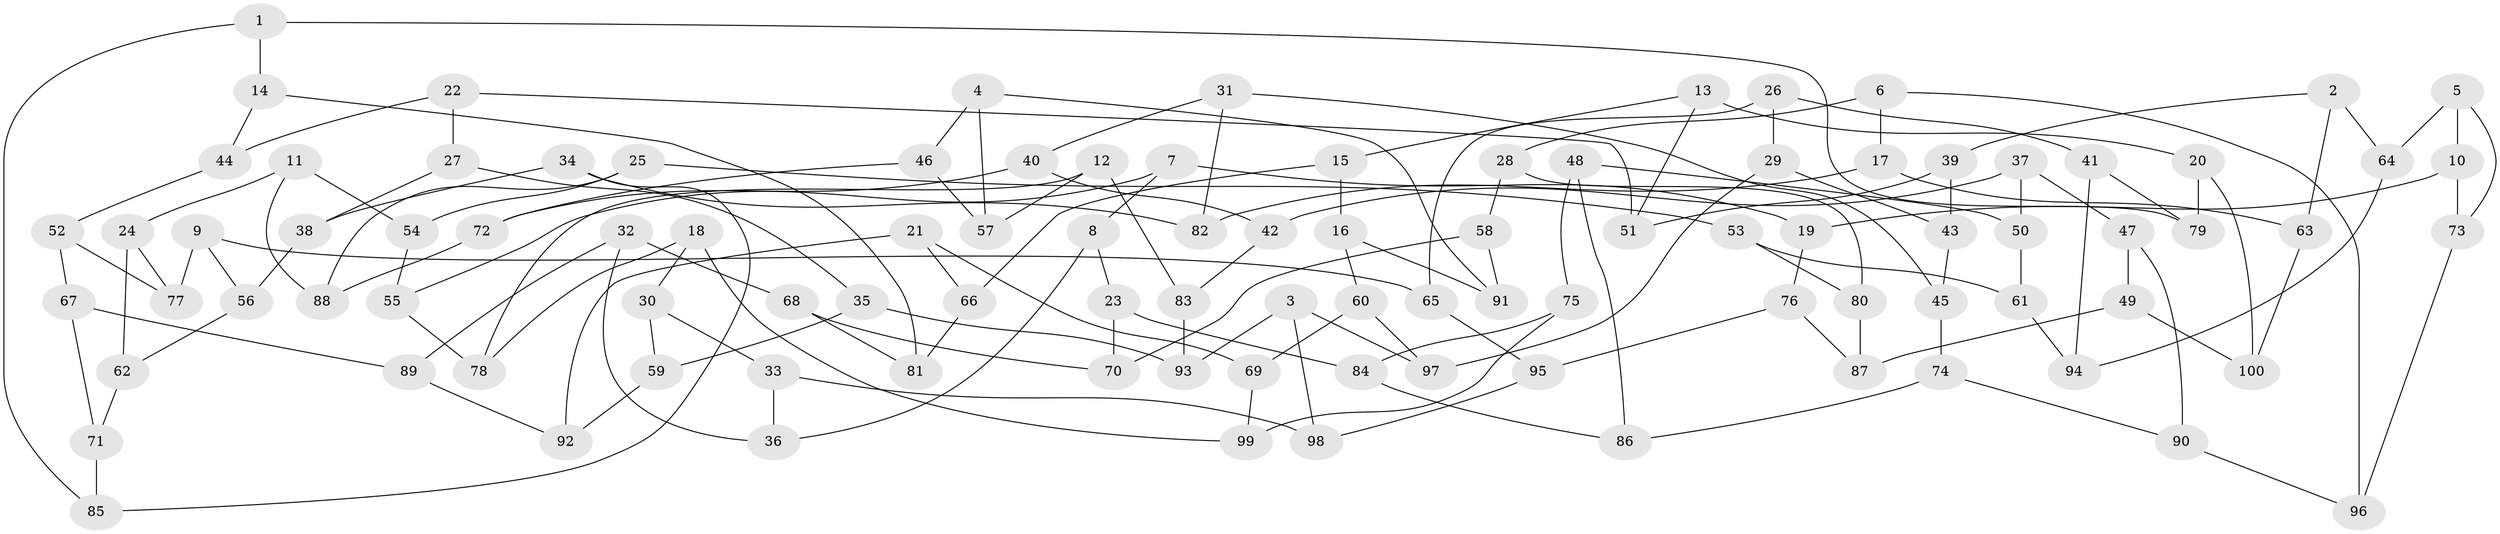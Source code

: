 // Generated by graph-tools (version 1.1) at 2025/39/02/21/25 10:39:00]
// undirected, 100 vertices, 150 edges
graph export_dot {
graph [start="1"]
  node [color=gray90,style=filled];
  1;
  2;
  3;
  4;
  5;
  6;
  7;
  8;
  9;
  10;
  11;
  12;
  13;
  14;
  15;
  16;
  17;
  18;
  19;
  20;
  21;
  22;
  23;
  24;
  25;
  26;
  27;
  28;
  29;
  30;
  31;
  32;
  33;
  34;
  35;
  36;
  37;
  38;
  39;
  40;
  41;
  42;
  43;
  44;
  45;
  46;
  47;
  48;
  49;
  50;
  51;
  52;
  53;
  54;
  55;
  56;
  57;
  58;
  59;
  60;
  61;
  62;
  63;
  64;
  65;
  66;
  67;
  68;
  69;
  70;
  71;
  72;
  73;
  74;
  75;
  76;
  77;
  78;
  79;
  80;
  81;
  82;
  83;
  84;
  85;
  86;
  87;
  88;
  89;
  90;
  91;
  92;
  93;
  94;
  95;
  96;
  97;
  98;
  99;
  100;
  1 -- 85;
  1 -- 79;
  1 -- 14;
  2 -- 39;
  2 -- 64;
  2 -- 63;
  3 -- 98;
  3 -- 93;
  3 -- 97;
  4 -- 57;
  4 -- 91;
  4 -- 46;
  5 -- 73;
  5 -- 64;
  5 -- 10;
  6 -- 17;
  6 -- 96;
  6 -- 28;
  7 -- 8;
  7 -- 55;
  7 -- 19;
  8 -- 36;
  8 -- 23;
  9 -- 56;
  9 -- 77;
  9 -- 65;
  10 -- 73;
  10 -- 19;
  11 -- 24;
  11 -- 88;
  11 -- 54;
  12 -- 83;
  12 -- 57;
  12 -- 78;
  13 -- 51;
  13 -- 20;
  13 -- 15;
  14 -- 44;
  14 -- 81;
  15 -- 66;
  15 -- 16;
  16 -- 91;
  16 -- 60;
  17 -- 63;
  17 -- 82;
  18 -- 99;
  18 -- 78;
  18 -- 30;
  19 -- 76;
  20 -- 100;
  20 -- 79;
  21 -- 92;
  21 -- 69;
  21 -- 66;
  22 -- 51;
  22 -- 27;
  22 -- 44;
  23 -- 70;
  23 -- 84;
  24 -- 62;
  24 -- 77;
  25 -- 88;
  25 -- 54;
  25 -- 53;
  26 -- 29;
  26 -- 65;
  26 -- 41;
  27 -- 38;
  27 -- 35;
  28 -- 80;
  28 -- 58;
  29 -- 43;
  29 -- 97;
  30 -- 59;
  30 -- 33;
  31 -- 45;
  31 -- 40;
  31 -- 82;
  32 -- 89;
  32 -- 36;
  32 -- 68;
  33 -- 98;
  33 -- 36;
  34 -- 85;
  34 -- 82;
  34 -- 38;
  35 -- 59;
  35 -- 93;
  37 -- 50;
  37 -- 42;
  37 -- 47;
  38 -- 56;
  39 -- 43;
  39 -- 51;
  40 -- 42;
  40 -- 72;
  41 -- 79;
  41 -- 94;
  42 -- 83;
  43 -- 45;
  44 -- 52;
  45 -- 74;
  46 -- 72;
  46 -- 57;
  47 -- 90;
  47 -- 49;
  48 -- 86;
  48 -- 50;
  48 -- 75;
  49 -- 100;
  49 -- 87;
  50 -- 61;
  52 -- 77;
  52 -- 67;
  53 -- 80;
  53 -- 61;
  54 -- 55;
  55 -- 78;
  56 -- 62;
  58 -- 70;
  58 -- 91;
  59 -- 92;
  60 -- 97;
  60 -- 69;
  61 -- 94;
  62 -- 71;
  63 -- 100;
  64 -- 94;
  65 -- 95;
  66 -- 81;
  67 -- 89;
  67 -- 71;
  68 -- 70;
  68 -- 81;
  69 -- 99;
  71 -- 85;
  72 -- 88;
  73 -- 96;
  74 -- 90;
  74 -- 86;
  75 -- 99;
  75 -- 84;
  76 -- 87;
  76 -- 95;
  80 -- 87;
  83 -- 93;
  84 -- 86;
  89 -- 92;
  90 -- 96;
  95 -- 98;
}
